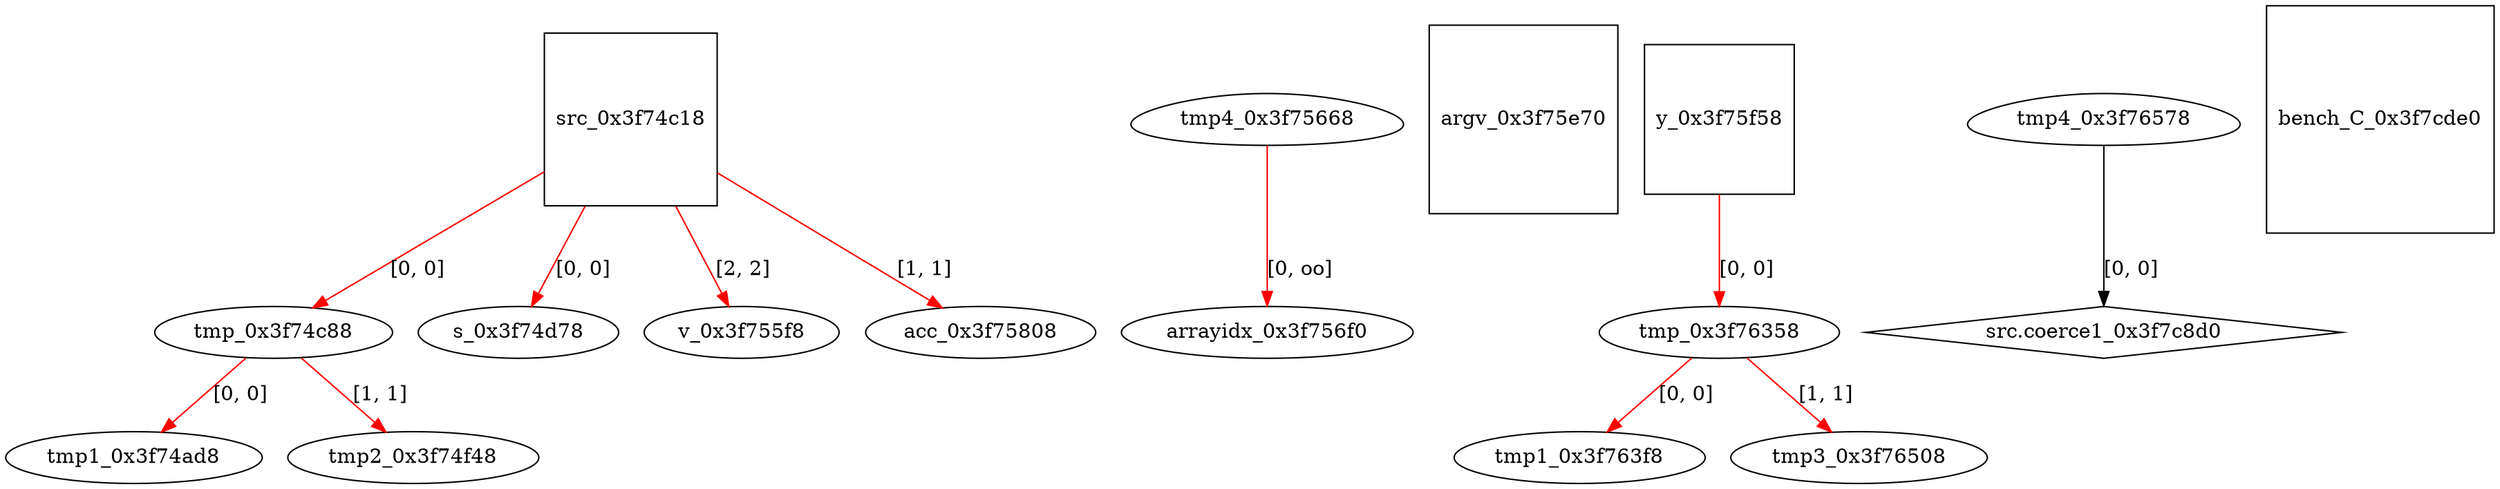 digraph grafico {
"tmp1_0x3f74ad8" [shape=ellipse];
"tmp_0x3f74c88" -> "tmp1_0x3f74ad8" [label="[0, 0]",color=red];
"src_0x3f74c18" [shape=square];
"tmp_0x3f74c88" [shape=ellipse];
"src_0x3f74c18" -> "tmp_0x3f74c88" [label="[0, 0]",color=red];
"s_0x3f74d78" [shape=ellipse];
"src_0x3f74c18" -> "s_0x3f74d78" [label="[0, 0]",color=red];
"tmp2_0x3f74f48" [shape=ellipse];
"tmp_0x3f74c88" -> "tmp2_0x3f74f48" [label="[1, 1]",color=red];
"v_0x3f755f8" [shape=ellipse];
"src_0x3f74c18" -> "v_0x3f755f8" [label="[2, 2]",color=red];
"tmp4_0x3f75668" [shape=egg];
"arrayidx_0x3f756f0" [shape=ellipse];
"tmp4_0x3f75668" -> "arrayidx_0x3f756f0" [label="[0, oo]",color=red];
"acc_0x3f75808" [shape=ellipse];
"src_0x3f74c18" -> "acc_0x3f75808" [label="[1, 1]",color=red];
"argv_0x3f75e70" [shape=square];
"y_0x3f75f58" [shape=square];
"tmp_0x3f76358" [shape=ellipse];
"y_0x3f75f58" -> "tmp_0x3f76358" [label="[0, 0]",color=red];
"tmp1_0x3f763f8" [shape=ellipse];
"tmp_0x3f76358" -> "tmp1_0x3f763f8" [label="[0, 0]",color=red];
"tmp3_0x3f76508" [shape=ellipse];
"tmp_0x3f76358" -> "tmp3_0x3f76508" [label="[1, 1]",color=red];
"tmp4_0x3f76578" [shape=egg];
"src.coerce1_0x3f7c8d0" [shape=diamond];
"tmp4_0x3f76578" -> "src.coerce1_0x3f7c8d0" [label="[0, 0]"];
"bench_C_0x3f7cde0" [shape=square];
}